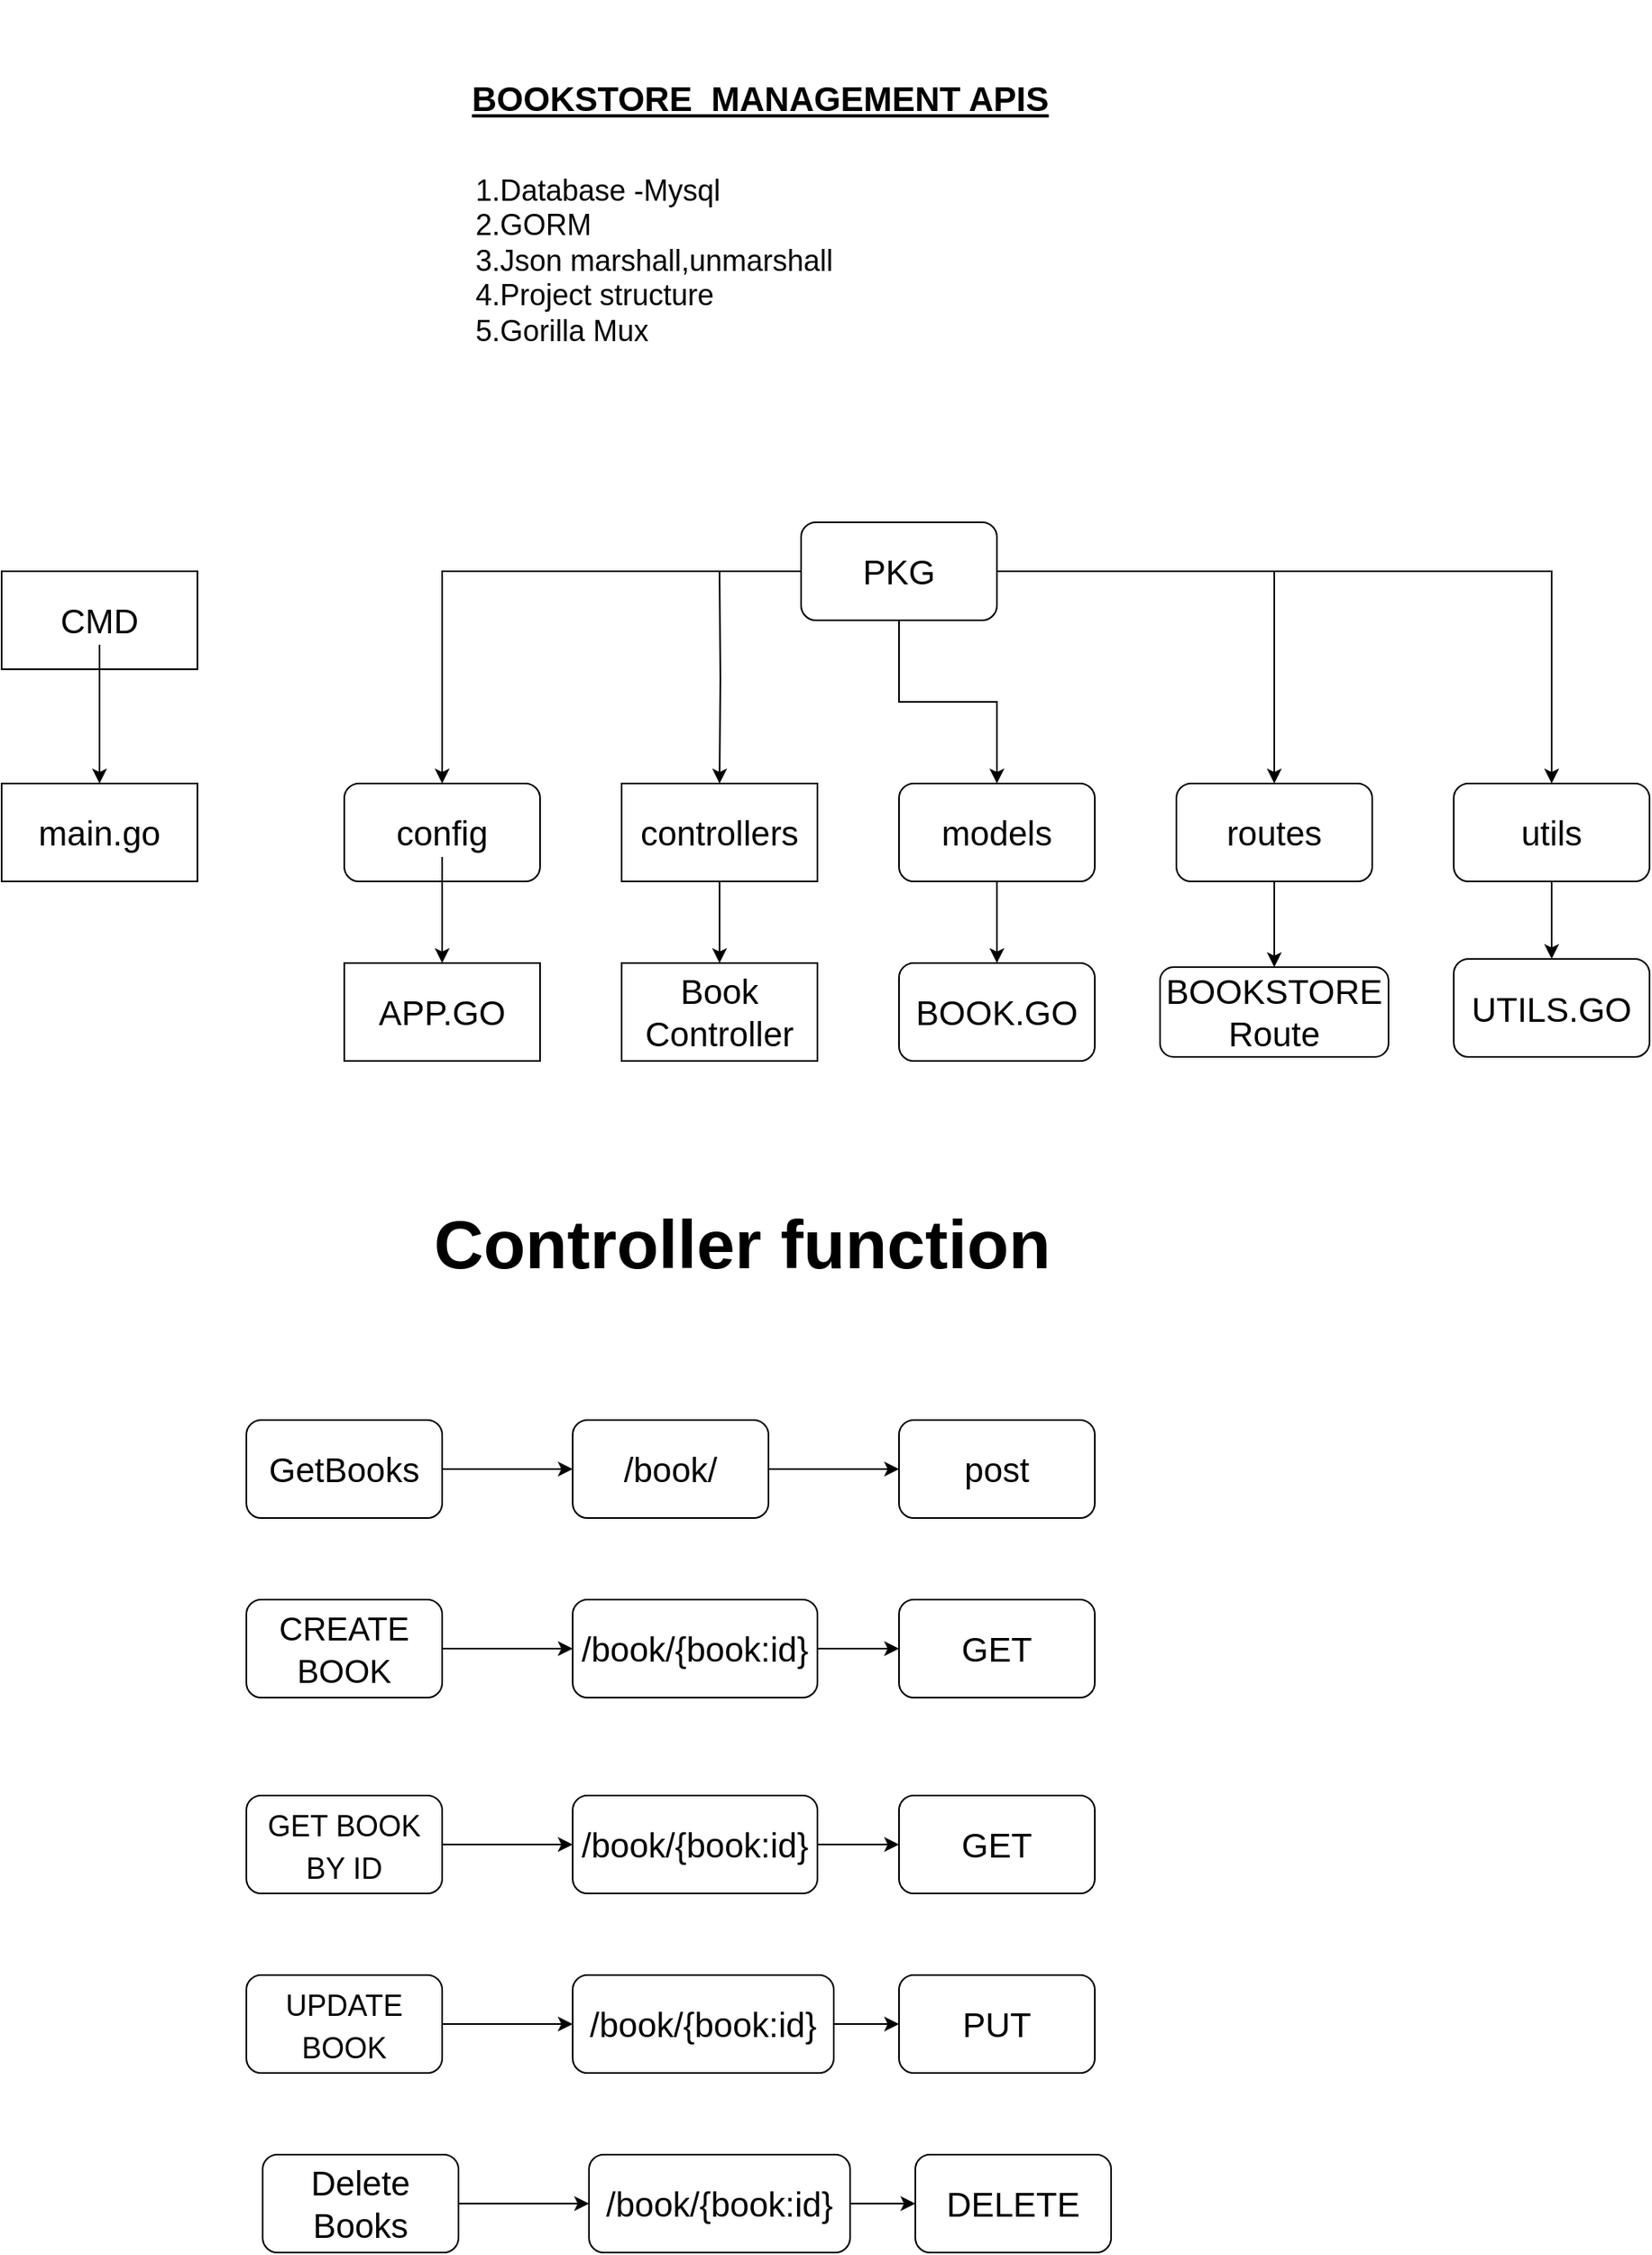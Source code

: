 <mxfile version="20.8.16" type="github">
  <diagram name="Page-1" id="Skxts6fUJfYG_hWw177g">
    <mxGraphModel dx="2669" dy="1931" grid="1" gridSize="10" guides="1" tooltips="1" connect="1" arrows="1" fold="1" page="0" pageScale="1" pageWidth="850" pageHeight="1100" background="#FFFFFF" math="0" shadow="0">
      <root>
        <mxCell id="0" />
        <mxCell id="1" parent="0" />
        <mxCell id="1I0GDtb_JJz8oe6sHbkE-1" value="&lt;font size=&quot;1&quot; style=&quot;&quot;&gt;&lt;b style=&quot;font-size: 21px;&quot;&gt;&lt;u&gt;BOOKSTORE&amp;nbsp; MANAGEMENT APIS&lt;/u&gt;&lt;/b&gt;&lt;/font&gt;" style="text;html=1;align=center;verticalAlign=middle;whiteSpace=wrap;rounded=0;" vertex="1" parent="1">
          <mxGeometry x="60" y="-790" width="390" height="120" as="geometry" />
        </mxCell>
        <mxCell id="1I0GDtb_JJz8oe6sHbkE-3" value="&lt;div style=&quot;text-align: left;&quot;&gt;&lt;span style=&quot;background-color: initial;&quot;&gt;1.Database -Mysql&lt;/span&gt;&lt;/div&gt;&lt;div style=&quot;text-align: left;&quot;&gt;&lt;span style=&quot;background-color: initial;&quot;&gt;2.GORM&lt;/span&gt;&lt;/div&gt;&lt;div style=&quot;text-align: left;&quot;&gt;&lt;span style=&quot;background-color: initial;&quot;&gt;3.Json marshall,unmarshall&lt;/span&gt;&lt;/div&gt;&lt;div style=&quot;text-align: left;&quot;&gt;&lt;span style=&quot;background-color: initial;&quot;&gt;4.Project structure&lt;/span&gt;&lt;/div&gt;&lt;div style=&quot;text-align: left;&quot;&gt;&lt;span style=&quot;background-color: initial;&quot;&gt;5.Gorilla Mux&lt;/span&gt;&lt;/div&gt;" style="text;html=1;strokeColor=none;fillColor=none;align=center;verticalAlign=middle;whiteSpace=wrap;rounded=0;fontSize=18;" vertex="1" parent="1">
          <mxGeometry x="-40" y="-680" width="460" height="100" as="geometry" />
        </mxCell>
        <mxCell id="1I0GDtb_JJz8oe6sHbkE-4" value="" style="rounded=0;whiteSpace=wrap;html=1;fontSize=21;" vertex="1" parent="1">
          <mxGeometry x="-210" y="-440" width="120" height="60" as="geometry" />
        </mxCell>
        <mxCell id="1I0GDtb_JJz8oe6sHbkE-8" value="" style="edgeStyle=orthogonalEdgeStyle;rounded=0;orthogonalLoop=1;jettySize=auto;html=1;fontSize=21;" edge="1" parent="1" source="1I0GDtb_JJz8oe6sHbkE-5" target="1I0GDtb_JJz8oe6sHbkE-7">
          <mxGeometry relative="1" as="geometry" />
        </mxCell>
        <mxCell id="1I0GDtb_JJz8oe6sHbkE-5" value="CMD" style="text;html=1;strokeColor=none;fillColor=none;align=center;verticalAlign=middle;whiteSpace=wrap;rounded=0;fontSize=21;" vertex="1" parent="1">
          <mxGeometry x="-180" y="-425" width="60" height="30" as="geometry" />
        </mxCell>
        <mxCell id="1I0GDtb_JJz8oe6sHbkE-7" value="" style="whiteSpace=wrap;html=1;fontSize=21;direction=west;" vertex="1" parent="1">
          <mxGeometry x="-210" y="-310" width="120" height="60" as="geometry" />
        </mxCell>
        <mxCell id="1I0GDtb_JJz8oe6sHbkE-9" value="main.go" style="text;html=1;strokeColor=none;fillColor=none;align=center;verticalAlign=middle;whiteSpace=wrap;rounded=0;fontSize=21;" vertex="1" parent="1">
          <mxGeometry x="-180" y="-295" width="60" height="30" as="geometry" />
        </mxCell>
        <mxCell id="1I0GDtb_JJz8oe6sHbkE-19" value="" style="edgeStyle=orthogonalEdgeStyle;rounded=0;orthogonalLoop=1;jettySize=auto;html=1;fontSize=21;" edge="1" parent="1" source="1I0GDtb_JJz8oe6sHbkE-10" target="1I0GDtb_JJz8oe6sHbkE-18">
          <mxGeometry relative="1" as="geometry" />
        </mxCell>
        <mxCell id="1I0GDtb_JJz8oe6sHbkE-26" value="" style="edgeStyle=orthogonalEdgeStyle;rounded=0;orthogonalLoop=1;jettySize=auto;html=1;fontSize=21;entryX=0.5;entryY=0;entryDx=0;entryDy=0;" edge="1" parent="1" source="1I0GDtb_JJz8oe6sHbkE-10" target="1I0GDtb_JJz8oe6sHbkE-25">
          <mxGeometry relative="1" as="geometry">
            <Array as="points" />
          </mxGeometry>
        </mxCell>
        <mxCell id="1I0GDtb_JJz8oe6sHbkE-28" value="" style="edgeStyle=orthogonalEdgeStyle;rounded=0;orthogonalLoop=1;jettySize=auto;html=1;fontSize=21;" edge="1" parent="1" source="1I0GDtb_JJz8oe6sHbkE-10" target="1I0GDtb_JJz8oe6sHbkE-27">
          <mxGeometry relative="1" as="geometry" />
        </mxCell>
        <mxCell id="1I0GDtb_JJz8oe6sHbkE-31" value="" style="edgeStyle=orthogonalEdgeStyle;rounded=0;orthogonalLoop=1;jettySize=auto;html=1;fontSize=21;" edge="1" parent="1" source="1I0GDtb_JJz8oe6sHbkE-10" target="1I0GDtb_JJz8oe6sHbkE-30">
          <mxGeometry relative="1" as="geometry" />
        </mxCell>
        <mxCell id="1I0GDtb_JJz8oe6sHbkE-10" value="PKG" style="rounded=1;whiteSpace=wrap;html=1;fontSize=21;" vertex="1" parent="1">
          <mxGeometry x="280" y="-470" width="120" height="60" as="geometry" />
        </mxCell>
        <mxCell id="1I0GDtb_JJz8oe6sHbkE-13" value="" style="edgeStyle=orthogonalEdgeStyle;rounded=0;orthogonalLoop=1;jettySize=auto;html=1;fontSize=21;" edge="1" parent="1" target="1I0GDtb_JJz8oe6sHbkE-12">
          <mxGeometry relative="1" as="geometry">
            <mxPoint x="230" y="-440" as="sourcePoint" />
          </mxGeometry>
        </mxCell>
        <mxCell id="1I0GDtb_JJz8oe6sHbkE-44" value="" style="edgeStyle=orthogonalEdgeStyle;rounded=0;orthogonalLoop=1;jettySize=auto;html=1;fontSize=21;" edge="1" parent="1" source="1I0GDtb_JJz8oe6sHbkE-12" target="1I0GDtb_JJz8oe6sHbkE-43">
          <mxGeometry relative="1" as="geometry" />
        </mxCell>
        <mxCell id="1I0GDtb_JJz8oe6sHbkE-12" value="" style="whiteSpace=wrap;html=1;fontSize=21;" vertex="1" parent="1">
          <mxGeometry x="170" y="-310" width="120" height="60" as="geometry" />
        </mxCell>
        <mxCell id="1I0GDtb_JJz8oe6sHbkE-14" value="controllers" style="text;html=1;strokeColor=none;fillColor=none;align=center;verticalAlign=middle;whiteSpace=wrap;rounded=0;fontSize=21;" vertex="1" parent="1">
          <mxGeometry x="200" y="-295" width="60" height="30" as="geometry" />
        </mxCell>
        <mxCell id="1I0GDtb_JJz8oe6sHbkE-18" value="" style="rounded=1;whiteSpace=wrap;html=1;fontSize=21;" vertex="1" parent="1">
          <mxGeometry y="-310" width="120" height="60" as="geometry" />
        </mxCell>
        <mxCell id="1I0GDtb_JJz8oe6sHbkE-42" value="" style="edgeStyle=orthogonalEdgeStyle;rounded=0;orthogonalLoop=1;jettySize=auto;html=1;fontSize=21;" edge="1" parent="1" source="1I0GDtb_JJz8oe6sHbkE-24" target="1I0GDtb_JJz8oe6sHbkE-41">
          <mxGeometry relative="1" as="geometry" />
        </mxCell>
        <mxCell id="1I0GDtb_JJz8oe6sHbkE-24" value="config&lt;br&gt;" style="text;html=1;strokeColor=none;fillColor=none;align=center;verticalAlign=middle;whiteSpace=wrap;rounded=0;fontSize=21;" vertex="1" parent="1">
          <mxGeometry x="30" y="-295" width="60" height="30" as="geometry" />
        </mxCell>
        <mxCell id="1I0GDtb_JJz8oe6sHbkE-46" value="" style="edgeStyle=orthogonalEdgeStyle;rounded=0;orthogonalLoop=1;jettySize=auto;html=1;fontSize=21;" edge="1" parent="1" source="1I0GDtb_JJz8oe6sHbkE-25" target="1I0GDtb_JJz8oe6sHbkE-45">
          <mxGeometry relative="1" as="geometry" />
        </mxCell>
        <mxCell id="1I0GDtb_JJz8oe6sHbkE-25" value="models" style="whiteSpace=wrap;html=1;fontSize=21;rounded=1;" vertex="1" parent="1">
          <mxGeometry x="340" y="-310" width="120" height="60" as="geometry" />
        </mxCell>
        <mxCell id="1I0GDtb_JJz8oe6sHbkE-48" value="" style="edgeStyle=orthogonalEdgeStyle;rounded=0;orthogonalLoop=1;jettySize=auto;html=1;fontSize=21;" edge="1" parent="1" source="1I0GDtb_JJz8oe6sHbkE-27" target="1I0GDtb_JJz8oe6sHbkE-47">
          <mxGeometry relative="1" as="geometry" />
        </mxCell>
        <mxCell id="1I0GDtb_JJz8oe6sHbkE-27" value="routes" style="whiteSpace=wrap;html=1;fontSize=21;rounded=1;" vertex="1" parent="1">
          <mxGeometry x="510" y="-310" width="120" height="60" as="geometry" />
        </mxCell>
        <mxCell id="1I0GDtb_JJz8oe6sHbkE-50" value="" style="edgeStyle=orthogonalEdgeStyle;rounded=0;orthogonalLoop=1;jettySize=auto;html=1;fontSize=21;" edge="1" parent="1" source="1I0GDtb_JJz8oe6sHbkE-30" target="1I0GDtb_JJz8oe6sHbkE-49">
          <mxGeometry relative="1" as="geometry" />
        </mxCell>
        <mxCell id="1I0GDtb_JJz8oe6sHbkE-30" value="utils" style="whiteSpace=wrap;html=1;fontSize=21;rounded=1;" vertex="1" parent="1">
          <mxGeometry x="680" y="-310" width="120" height="60" as="geometry" />
        </mxCell>
        <mxCell id="1I0GDtb_JJz8oe6sHbkE-41" value="APP.GO" style="whiteSpace=wrap;html=1;fontSize=21;" vertex="1" parent="1">
          <mxGeometry y="-200" width="120" height="60" as="geometry" />
        </mxCell>
        <mxCell id="1I0GDtb_JJz8oe6sHbkE-43" value="Book Controller" style="whiteSpace=wrap;html=1;fontSize=21;" vertex="1" parent="1">
          <mxGeometry x="170" y="-200" width="120" height="60" as="geometry" />
        </mxCell>
        <mxCell id="1I0GDtb_JJz8oe6sHbkE-45" value="BOOK.GO" style="whiteSpace=wrap;html=1;fontSize=21;rounded=1;" vertex="1" parent="1">
          <mxGeometry x="340" y="-200" width="120" height="60" as="geometry" />
        </mxCell>
        <mxCell id="1I0GDtb_JJz8oe6sHbkE-47" value="BOOKSTORE&lt;br&gt;Route" style="whiteSpace=wrap;html=1;fontSize=21;rounded=1;" vertex="1" parent="1">
          <mxGeometry x="500" y="-197.5" width="140" height="55" as="geometry" />
        </mxCell>
        <mxCell id="1I0GDtb_JJz8oe6sHbkE-49" value="UTILS.GO" style="whiteSpace=wrap;html=1;fontSize=21;rounded=1;" vertex="1" parent="1">
          <mxGeometry x="680" y="-202.5" width="120" height="60" as="geometry" />
        </mxCell>
        <mxCell id="1I0GDtb_JJz8oe6sHbkE-51" value="&lt;h1&gt;Controller function&lt;/h1&gt;" style="text;html=1;strokeColor=none;fillColor=none;spacing=5;spacingTop=-20;whiteSpace=wrap;overflow=hidden;rounded=0;fontSize=21;" vertex="1" parent="1">
          <mxGeometry x="50" y="-70" width="440" height="90" as="geometry" />
        </mxCell>
        <mxCell id="1I0GDtb_JJz8oe6sHbkE-54" value="" style="edgeStyle=orthogonalEdgeStyle;rounded=0;orthogonalLoop=1;jettySize=auto;html=1;fontSize=21;" edge="1" parent="1" source="1I0GDtb_JJz8oe6sHbkE-52" target="1I0GDtb_JJz8oe6sHbkE-53">
          <mxGeometry relative="1" as="geometry" />
        </mxCell>
        <mxCell id="1I0GDtb_JJz8oe6sHbkE-52" value="&lt;font style=&quot;font-size: 18px;&quot;&gt;UPDATE BOOK&lt;/font&gt;" style="rounded=1;whiteSpace=wrap;html=1;fontSize=21;" vertex="1" parent="1">
          <mxGeometry x="-60" y="420" width="120" height="60" as="geometry" />
        </mxCell>
        <mxCell id="1I0GDtb_JJz8oe6sHbkE-56" value="" style="edgeStyle=orthogonalEdgeStyle;rounded=0;orthogonalLoop=1;jettySize=auto;html=1;fontSize=21;" edge="1" parent="1" source="1I0GDtb_JJz8oe6sHbkE-53" target="1I0GDtb_JJz8oe6sHbkE-55">
          <mxGeometry relative="1" as="geometry" />
        </mxCell>
        <mxCell id="1I0GDtb_JJz8oe6sHbkE-53" value="/book/{book:id}" style="whiteSpace=wrap;html=1;fontSize=21;rounded=1;" vertex="1" parent="1">
          <mxGeometry x="140" y="420" width="160" height="60" as="geometry" />
        </mxCell>
        <mxCell id="1I0GDtb_JJz8oe6sHbkE-55" value="PUT" style="whiteSpace=wrap;html=1;fontSize=21;rounded=1;" vertex="1" parent="1">
          <mxGeometry x="340" y="420" width="120" height="60" as="geometry" />
        </mxCell>
        <mxCell id="1I0GDtb_JJz8oe6sHbkE-58" value="" style="edgeStyle=orthogonalEdgeStyle;rounded=0;orthogonalLoop=1;jettySize=auto;html=1;fontSize=21;" edge="1" parent="1" source="1I0GDtb_JJz8oe6sHbkE-59" target="1I0GDtb_JJz8oe6sHbkE-61">
          <mxGeometry relative="1" as="geometry" />
        </mxCell>
        <mxCell id="1I0GDtb_JJz8oe6sHbkE-59" value="GetBooks" style="rounded=1;whiteSpace=wrap;html=1;fontSize=21;" vertex="1" parent="1">
          <mxGeometry x="-60" y="80" width="120" height="60" as="geometry" />
        </mxCell>
        <mxCell id="1I0GDtb_JJz8oe6sHbkE-60" value="" style="edgeStyle=orthogonalEdgeStyle;rounded=0;orthogonalLoop=1;jettySize=auto;html=1;fontSize=21;" edge="1" parent="1" source="1I0GDtb_JJz8oe6sHbkE-61" target="1I0GDtb_JJz8oe6sHbkE-62">
          <mxGeometry relative="1" as="geometry" />
        </mxCell>
        <mxCell id="1I0GDtb_JJz8oe6sHbkE-61" value="/book/" style="whiteSpace=wrap;html=1;fontSize=21;rounded=1;" vertex="1" parent="1">
          <mxGeometry x="140" y="80" width="120" height="60" as="geometry" />
        </mxCell>
        <mxCell id="1I0GDtb_JJz8oe6sHbkE-62" value="post" style="whiteSpace=wrap;html=1;fontSize=21;rounded=1;" vertex="1" parent="1">
          <mxGeometry x="340" y="80" width="120" height="60" as="geometry" />
        </mxCell>
        <mxCell id="1I0GDtb_JJz8oe6sHbkE-63" value="" style="edgeStyle=orthogonalEdgeStyle;rounded=0;orthogonalLoop=1;jettySize=auto;html=1;fontSize=21;" edge="1" parent="1" source="1I0GDtb_JJz8oe6sHbkE-64" target="1I0GDtb_JJz8oe6sHbkE-66">
          <mxGeometry relative="1" as="geometry" />
        </mxCell>
        <mxCell id="1I0GDtb_JJz8oe6sHbkE-64" value="Delete Books" style="rounded=1;whiteSpace=wrap;html=1;fontSize=21;" vertex="1" parent="1">
          <mxGeometry x="-50" y="530" width="120" height="60" as="geometry" />
        </mxCell>
        <mxCell id="1I0GDtb_JJz8oe6sHbkE-65" value="" style="edgeStyle=orthogonalEdgeStyle;rounded=0;orthogonalLoop=1;jettySize=auto;html=1;fontSize=21;" edge="1" parent="1" source="1I0GDtb_JJz8oe6sHbkE-66" target="1I0GDtb_JJz8oe6sHbkE-67">
          <mxGeometry relative="1" as="geometry" />
        </mxCell>
        <mxCell id="1I0GDtb_JJz8oe6sHbkE-66" value="/book/{book:id}" style="whiteSpace=wrap;html=1;fontSize=21;rounded=1;" vertex="1" parent="1">
          <mxGeometry x="150" y="530" width="160" height="60" as="geometry" />
        </mxCell>
        <mxCell id="1I0GDtb_JJz8oe6sHbkE-67" value="DELETE" style="whiteSpace=wrap;html=1;fontSize=21;rounded=1;" vertex="1" parent="1">
          <mxGeometry x="350" y="530" width="120" height="60" as="geometry" />
        </mxCell>
        <mxCell id="1I0GDtb_JJz8oe6sHbkE-68" value="" style="edgeStyle=orthogonalEdgeStyle;rounded=0;orthogonalLoop=1;jettySize=auto;html=1;fontSize=21;" edge="1" parent="1" source="1I0GDtb_JJz8oe6sHbkE-69" target="1I0GDtb_JJz8oe6sHbkE-71">
          <mxGeometry relative="1" as="geometry" />
        </mxCell>
        <mxCell id="1I0GDtb_JJz8oe6sHbkE-69" value="&lt;font style=&quot;font-size: 20px;&quot;&gt;CREATE BOOK&lt;/font&gt;" style="rounded=1;whiteSpace=wrap;html=1;fontSize=21;" vertex="1" parent="1">
          <mxGeometry x="-60" y="190" width="120" height="60" as="geometry" />
        </mxCell>
        <mxCell id="1I0GDtb_JJz8oe6sHbkE-70" value="" style="edgeStyle=orthogonalEdgeStyle;rounded=0;orthogonalLoop=1;jettySize=auto;html=1;fontSize=21;" edge="1" parent="1" source="1I0GDtb_JJz8oe6sHbkE-71" target="1I0GDtb_JJz8oe6sHbkE-72">
          <mxGeometry relative="1" as="geometry" />
        </mxCell>
        <mxCell id="1I0GDtb_JJz8oe6sHbkE-71" value="/book/{book:id}" style="whiteSpace=wrap;html=1;fontSize=21;rounded=1;" vertex="1" parent="1">
          <mxGeometry x="140" y="190" width="150" height="60" as="geometry" />
        </mxCell>
        <mxCell id="1I0GDtb_JJz8oe6sHbkE-72" value="GET" style="whiteSpace=wrap;html=1;fontSize=21;rounded=1;" vertex="1" parent="1">
          <mxGeometry x="340" y="190" width="120" height="60" as="geometry" />
        </mxCell>
        <mxCell id="1I0GDtb_JJz8oe6sHbkE-73" value="" style="edgeStyle=orthogonalEdgeStyle;rounded=0;orthogonalLoop=1;jettySize=auto;html=1;fontSize=21;" edge="1" parent="1" source="1I0GDtb_JJz8oe6sHbkE-74" target="1I0GDtb_JJz8oe6sHbkE-76">
          <mxGeometry relative="1" as="geometry" />
        </mxCell>
        <mxCell id="1I0GDtb_JJz8oe6sHbkE-74" value="&lt;font style=&quot;font-size: 18px;&quot;&gt;GET BOOK BY ID&lt;/font&gt;" style="rounded=1;whiteSpace=wrap;html=1;fontSize=21;" vertex="1" parent="1">
          <mxGeometry x="-60" y="310" width="120" height="60" as="geometry" />
        </mxCell>
        <mxCell id="1I0GDtb_JJz8oe6sHbkE-75" value="" style="edgeStyle=orthogonalEdgeStyle;rounded=0;orthogonalLoop=1;jettySize=auto;html=1;fontSize=21;" edge="1" parent="1" source="1I0GDtb_JJz8oe6sHbkE-76" target="1I0GDtb_JJz8oe6sHbkE-77">
          <mxGeometry relative="1" as="geometry" />
        </mxCell>
        <mxCell id="1I0GDtb_JJz8oe6sHbkE-76" value="/book/{book:id}" style="whiteSpace=wrap;html=1;fontSize=21;rounded=1;" vertex="1" parent="1">
          <mxGeometry x="140" y="310" width="150" height="60" as="geometry" />
        </mxCell>
        <mxCell id="1I0GDtb_JJz8oe6sHbkE-77" value="GET" style="whiteSpace=wrap;html=1;fontSize=21;rounded=1;" vertex="1" parent="1">
          <mxGeometry x="340" y="310" width="120" height="60" as="geometry" />
        </mxCell>
      </root>
    </mxGraphModel>
  </diagram>
</mxfile>
